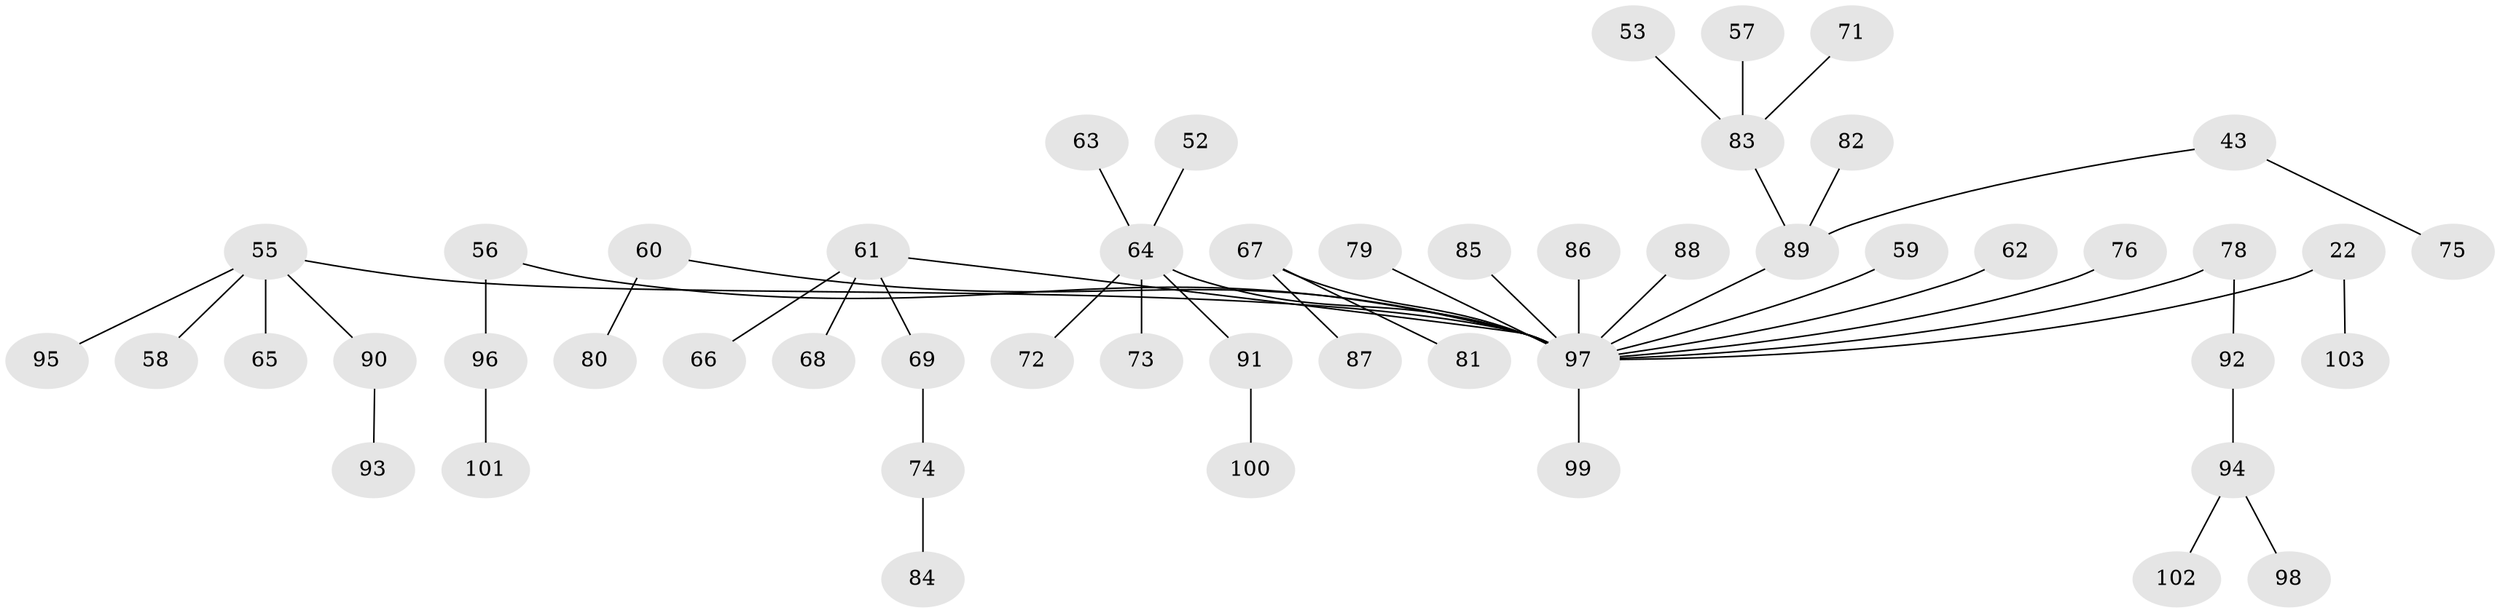 // original degree distribution, {4: 0.06796116504854369, 5: 0.038834951456310676, 2: 0.27184466019417475, 3: 0.17475728155339806, 1: 0.44660194174757284}
// Generated by graph-tools (version 1.1) at 2025/53/03/09/25 04:53:46]
// undirected, 51 vertices, 50 edges
graph export_dot {
graph [start="1"]
  node [color=gray90,style=filled];
  22;
  43 [super="+13+20"];
  52;
  53;
  55 [super="+32+39+45"];
  56;
  57;
  58;
  59;
  60;
  61;
  62;
  63;
  64 [super="+40"];
  65;
  66;
  67;
  68;
  69;
  71;
  72;
  73;
  74;
  75;
  76;
  78;
  79;
  80;
  81;
  82;
  83 [super="+47"];
  84;
  85;
  86;
  87;
  88;
  89 [super="+15+34+30"];
  90;
  91 [super="+36+77"];
  92;
  93;
  94;
  95;
  96;
  97 [super="+2+4+5+19+9+37+28+51+31+35+42+44+70+49+54+50"];
  98;
  99;
  100;
  101;
  102;
  103;
  22 -- 103;
  22 -- 97;
  43 -- 75;
  43 -- 89;
  52 -- 64;
  53 -- 83;
  55 -- 95;
  55 -- 97;
  55 -- 58;
  55 -- 65;
  55 -- 90;
  56 -- 96;
  56 -- 97;
  57 -- 83;
  59 -- 97;
  60 -- 80;
  60 -- 97;
  61 -- 66;
  61 -- 68;
  61 -- 69;
  61 -- 97;
  62 -- 97;
  63 -- 64;
  64 -- 97;
  64 -- 72;
  64 -- 73;
  64 -- 91;
  67 -- 81;
  67 -- 87;
  67 -- 97;
  69 -- 74;
  71 -- 83;
  74 -- 84;
  76 -- 97;
  78 -- 92;
  78 -- 97;
  79 -- 97;
  82 -- 89;
  83 -- 89;
  85 -- 97;
  86 -- 97;
  88 -- 97;
  89 -- 97;
  90 -- 93;
  91 -- 100;
  92 -- 94;
  94 -- 98;
  94 -- 102;
  96 -- 101;
  97 -- 99;
}

